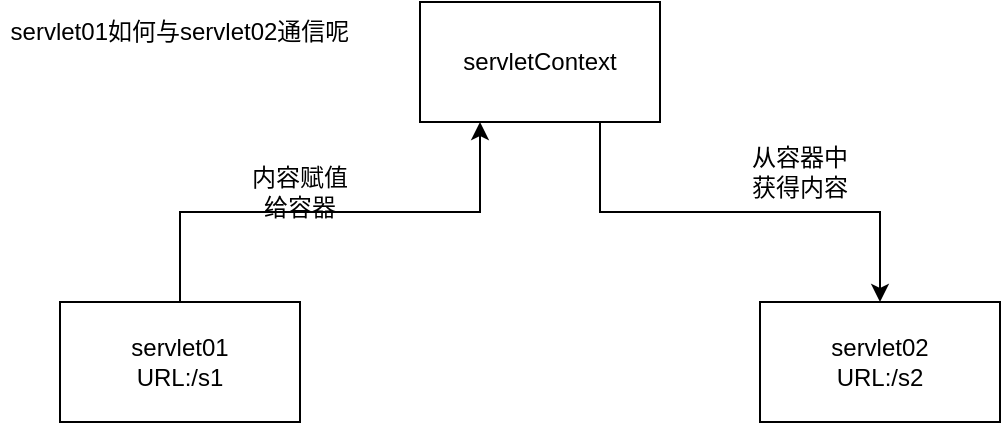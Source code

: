 <mxfile version="21.6.9" type="github">
  <diagram name="第 1 页" id="EOOk3Vqcet2I2vo9lN5l">
    <mxGraphModel dx="688" dy="374" grid="1" gridSize="10" guides="1" tooltips="1" connect="1" arrows="1" fold="1" page="1" pageScale="1" pageWidth="827" pageHeight="1169" math="0" shadow="0">
      <root>
        <mxCell id="0" />
        <mxCell id="1" parent="0" />
        <mxCell id="if_uM2dNDGDG-orSWEuw-6" style="edgeStyle=orthogonalEdgeStyle;rounded=0;orthogonalLoop=1;jettySize=auto;html=1;entryX=0.5;entryY=0;entryDx=0;entryDy=0;exitX=0.75;exitY=1;exitDx=0;exitDy=0;" edge="1" parent="1" source="if_uM2dNDGDG-orSWEuw-1" target="if_uM2dNDGDG-orSWEuw-3">
          <mxGeometry relative="1" as="geometry" />
        </mxCell>
        <mxCell id="if_uM2dNDGDG-orSWEuw-1" value="servletContext" style="rounded=0;whiteSpace=wrap;html=1;" vertex="1" parent="1">
          <mxGeometry x="260" y="160" width="120" height="60" as="geometry" />
        </mxCell>
        <mxCell id="if_uM2dNDGDG-orSWEuw-5" value="" style="edgeStyle=orthogonalEdgeStyle;rounded=0;orthogonalLoop=1;jettySize=auto;html=1;exitX=0.5;exitY=0;exitDx=0;exitDy=0;entryX=0.25;entryY=1;entryDx=0;entryDy=0;" edge="1" parent="1" source="if_uM2dNDGDG-orSWEuw-2" target="if_uM2dNDGDG-orSWEuw-1">
          <mxGeometry relative="1" as="geometry" />
        </mxCell>
        <mxCell id="if_uM2dNDGDG-orSWEuw-2" value="servlet01&lt;br&gt;URL:/s1" style="rounded=0;whiteSpace=wrap;html=1;" vertex="1" parent="1">
          <mxGeometry x="80" y="310" width="120" height="60" as="geometry" />
        </mxCell>
        <mxCell id="if_uM2dNDGDG-orSWEuw-3" value="servlet02&lt;br&gt;URL:/s2" style="rounded=0;whiteSpace=wrap;html=1;" vertex="1" parent="1">
          <mxGeometry x="430" y="310" width="120" height="60" as="geometry" />
        </mxCell>
        <mxCell id="if_uM2dNDGDG-orSWEuw-7" value="servlet01如何与servlet02通信呢" style="text;strokeColor=none;align=center;fillColor=none;html=1;verticalAlign=middle;whiteSpace=wrap;rounded=0;" vertex="1" parent="1">
          <mxGeometry x="50" y="160" width="180" height="30" as="geometry" />
        </mxCell>
        <mxCell id="if_uM2dNDGDG-orSWEuw-8" value="内容赋值给容器" style="text;strokeColor=none;align=center;fillColor=none;html=1;verticalAlign=middle;whiteSpace=wrap;rounded=0;" vertex="1" parent="1">
          <mxGeometry x="170" y="240" width="60" height="30" as="geometry" />
        </mxCell>
        <mxCell id="if_uM2dNDGDG-orSWEuw-9" value="从容器中获得内容" style="text;strokeColor=none;align=center;fillColor=none;html=1;verticalAlign=middle;whiteSpace=wrap;rounded=0;" vertex="1" parent="1">
          <mxGeometry x="420" y="230" width="60" height="30" as="geometry" />
        </mxCell>
      </root>
    </mxGraphModel>
  </diagram>
</mxfile>
